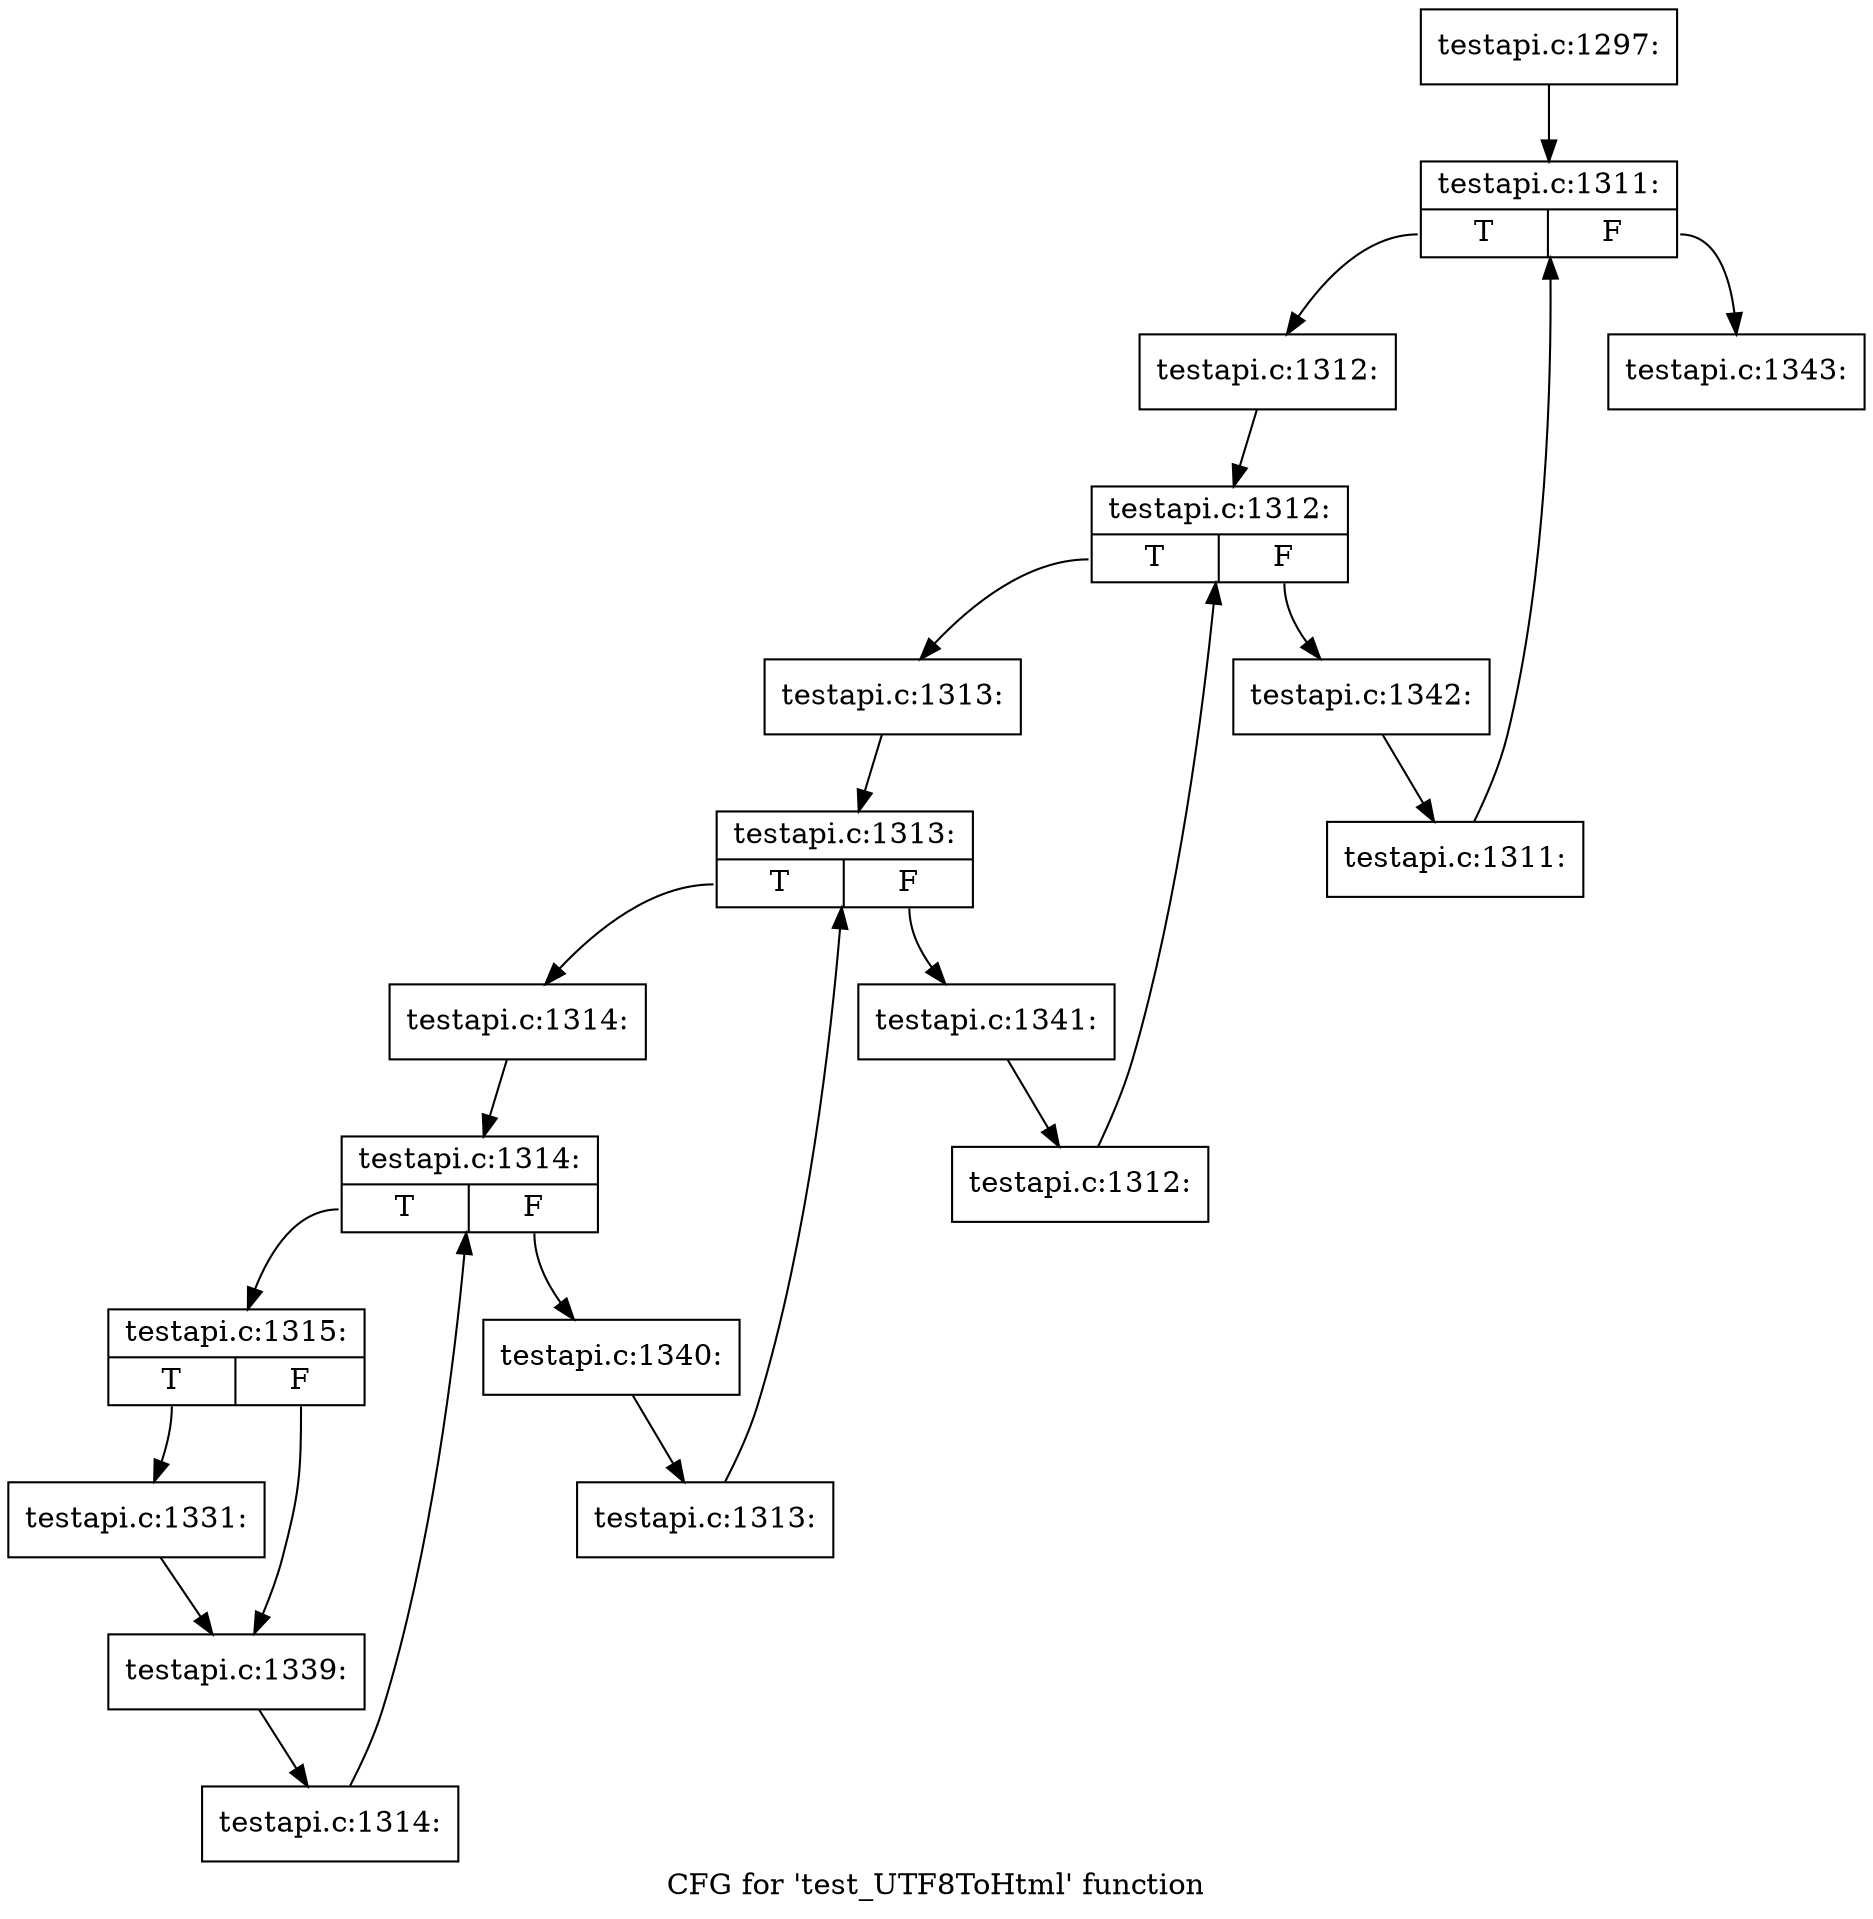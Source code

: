 digraph "CFG for 'test_UTF8ToHtml' function" {
	label="CFG for 'test_UTF8ToHtml' function";

	Node0x3a9f1a0 [shape=record,label="{testapi.c:1297:}"];
	Node0x3a9f1a0 -> Node0x403f950;
	Node0x403f950 [shape=record,label="{testapi.c:1311:|{<s0>T|<s1>F}}"];
	Node0x403f950:s0 -> Node0x403fb50;
	Node0x403f950:s1 -> Node0x403f880;
	Node0x403fb50 [shape=record,label="{testapi.c:1312:}"];
	Node0x403fb50 -> Node0x403fd40;
	Node0x403fd40 [shape=record,label="{testapi.c:1312:|{<s0>T|<s1>F}}"];
	Node0x403fd40:s0 -> Node0x403fee0;
	Node0x403fd40:s1 -> Node0x403fcf0;
	Node0x403fee0 [shape=record,label="{testapi.c:1313:}"];
	Node0x403fee0 -> Node0x4040270;
	Node0x4040270 [shape=record,label="{testapi.c:1313:|{<s0>T|<s1>F}}"];
	Node0x4040270:s0 -> Node0x368bbe0;
	Node0x4040270:s1 -> Node0x4040150;
	Node0x368bbe0 [shape=record,label="{testapi.c:1314:}"];
	Node0x368bbe0 -> Node0x4040a40;
	Node0x4040a40 [shape=record,label="{testapi.c:1314:|{<s0>T|<s1>F}}"];
	Node0x4040a40:s0 -> Node0x4040cc0;
	Node0x4040a40:s1 -> Node0x4040920;
	Node0x4040cc0 [shape=record,label="{testapi.c:1315:|{<s0>T|<s1>F}}"];
	Node0x4040cc0:s0 -> Node0x4043f90;
	Node0x4040cc0:s1 -> Node0x4044070;
	Node0x4043f90 [shape=record,label="{testapi.c:1331:}"];
	Node0x4043f90 -> Node0x4044070;
	Node0x4044070 [shape=record,label="{testapi.c:1339:}"];
	Node0x4044070 -> Node0x4040c30;
	Node0x4040c30 [shape=record,label="{testapi.c:1314:}"];
	Node0x4040c30 -> Node0x4040a40;
	Node0x4040920 [shape=record,label="{testapi.c:1340:}"];
	Node0x4040920 -> Node0x4040460;
	Node0x4040460 [shape=record,label="{testapi.c:1313:}"];
	Node0x4040460 -> Node0x4040270;
	Node0x4040150 [shape=record,label="{testapi.c:1341:}"];
	Node0x4040150 -> Node0x403fe90;
	Node0x403fe90 [shape=record,label="{testapi.c:1312:}"];
	Node0x403fe90 -> Node0x403fd40;
	Node0x403fcf0 [shape=record,label="{testapi.c:1342:}"];
	Node0x403fcf0 -> Node0x403fb00;
	Node0x403fb00 [shape=record,label="{testapi.c:1311:}"];
	Node0x403fb00 -> Node0x403f950;
	Node0x403f880 [shape=record,label="{testapi.c:1343:}"];
}
